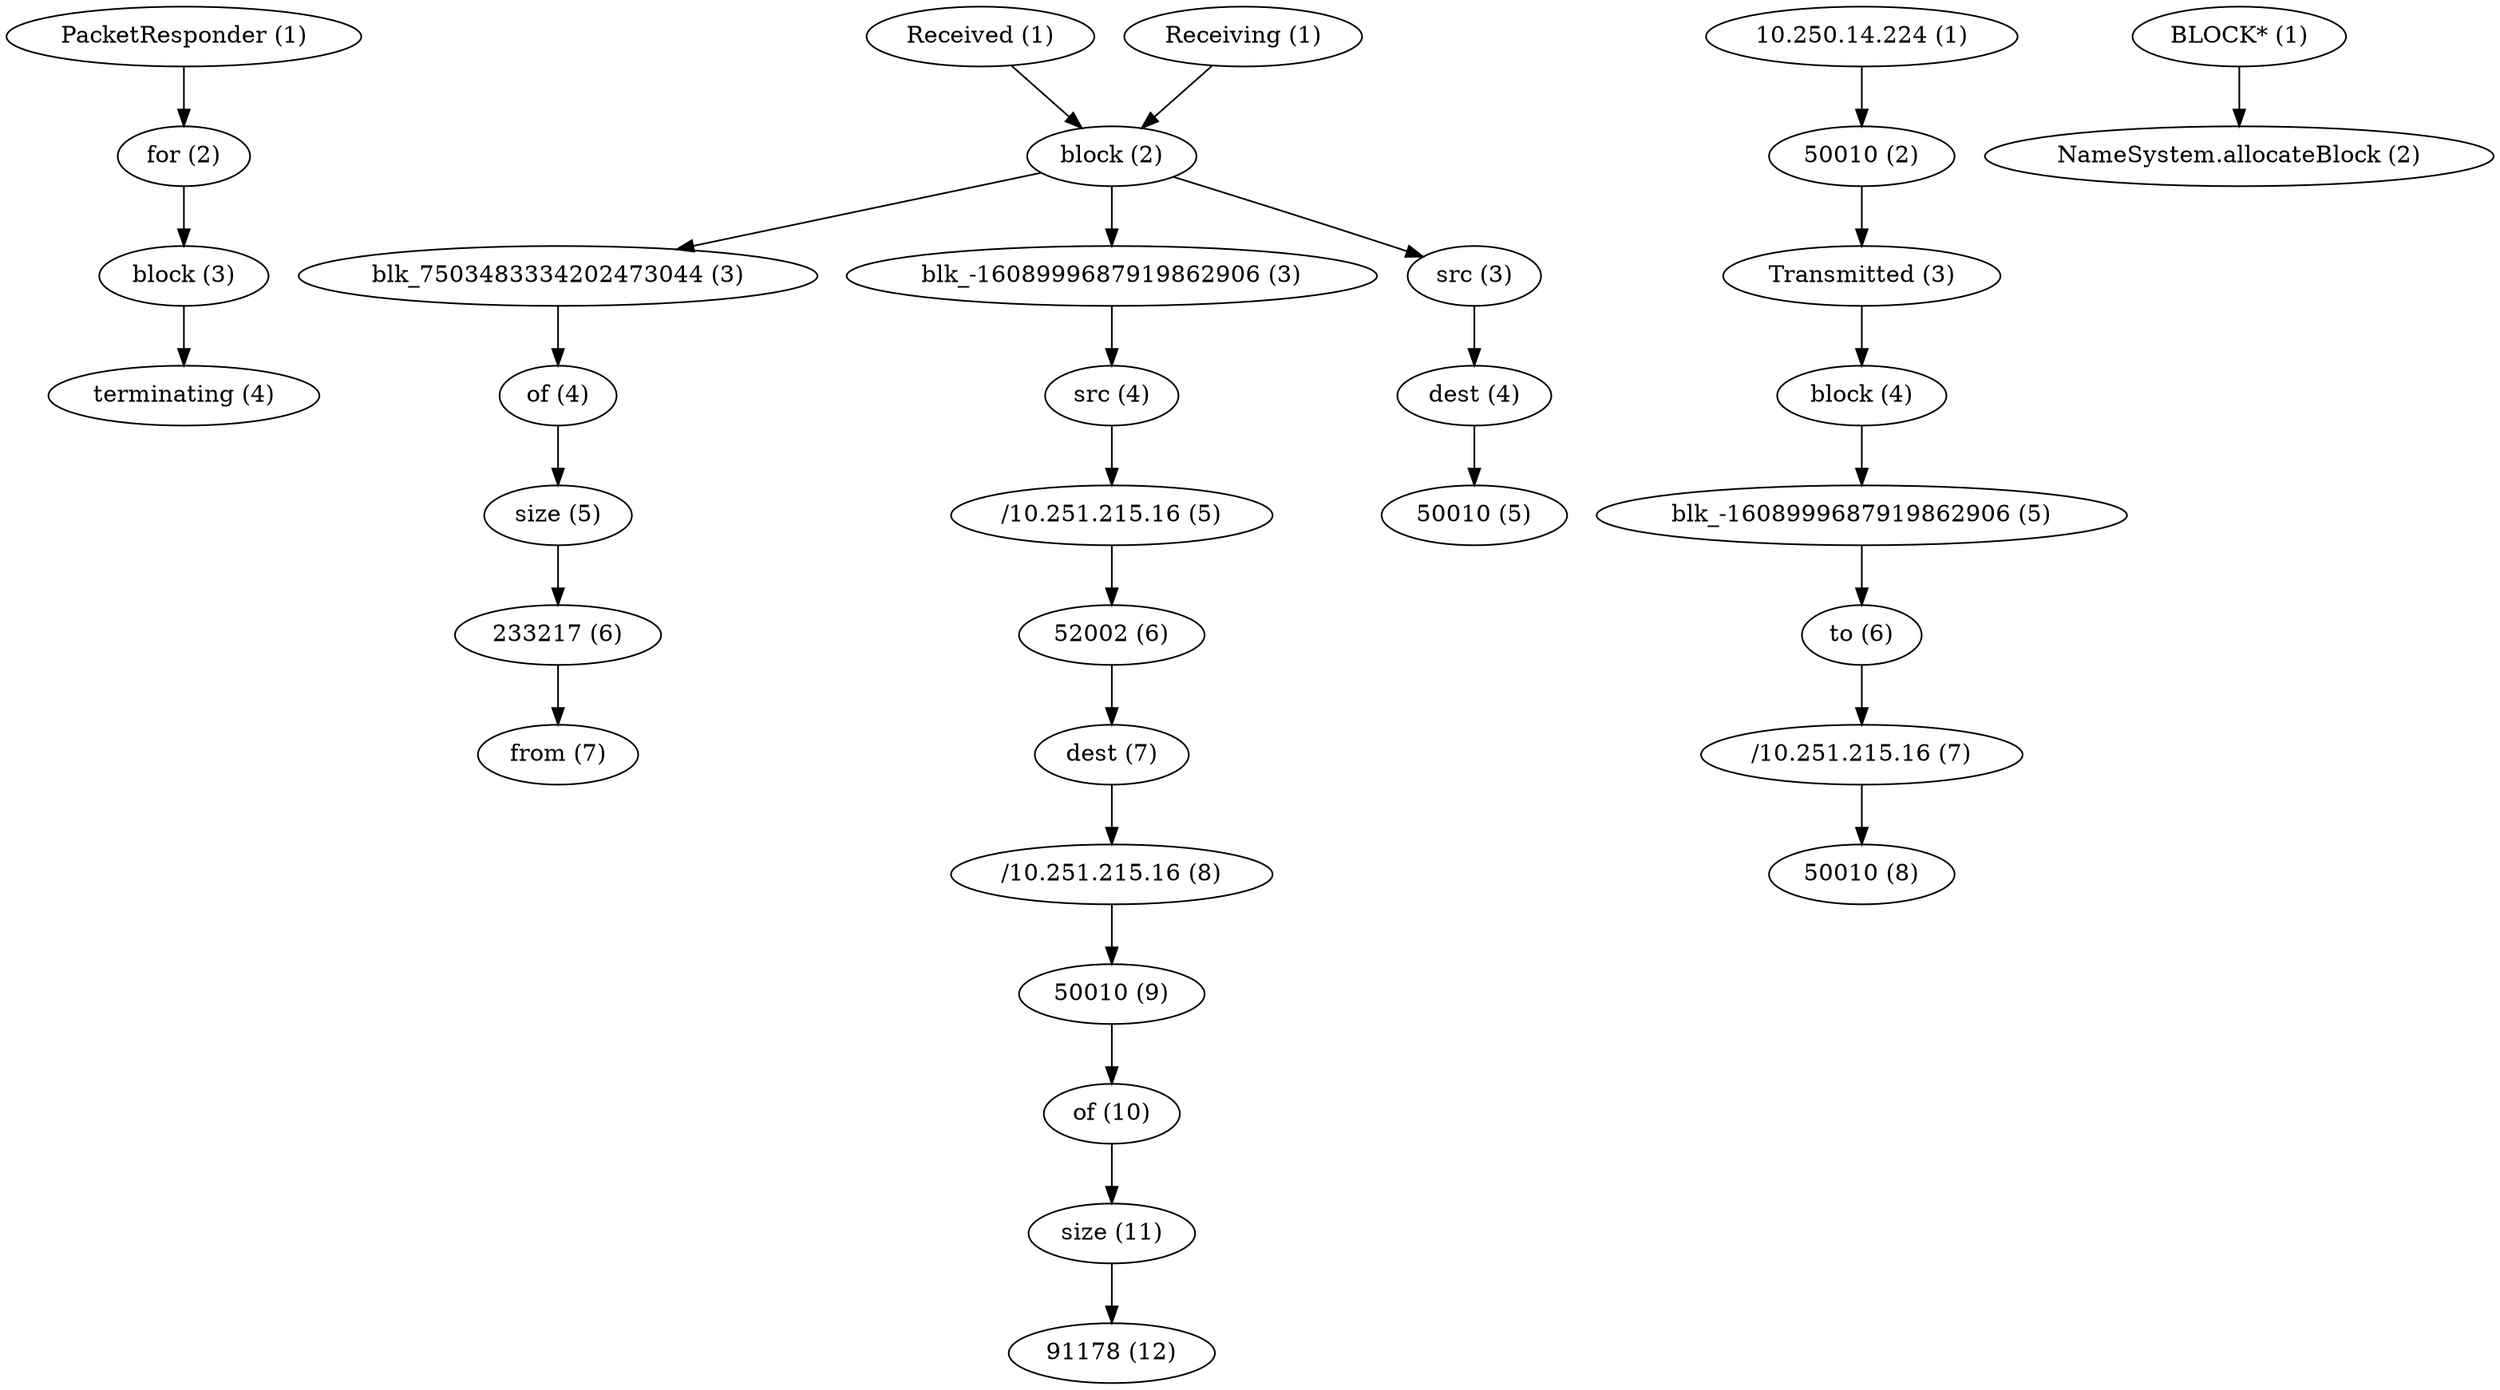 digraph G {
	{
		rank=same
		"PacketResponder (1)"
		"Received (1)"
		"10.250.14.224 (1)"
		"Receiving (1)"
		"BLOCK* (1)"
	}
	"PacketResponder (1)" -> "for (2)"
	"for (2)" -> "block (3)"
	"block (3)" -> "terminating (4)"
	"Received (1)" -> "block (2)"
	"block (2)" -> "blk_7503483334202473044 (3)"
	"block (2)" -> "blk_-1608999687919862906 (3)"
	"blk_7503483334202473044 (3)" -> "of (4)"
	"of (4)" -> "size (5)"
	"size (5)" -> "233217 (6)"
	"233217 (6)" -> "from (7)"
	"blk_-1608999687919862906 (3)" -> "src (4)"
	"src (4)" -> "/10.251.215.16 (5)"
	"/10.251.215.16 (5)" -> "52002 (6)"
	"52002 (6)" -> "dest (7)"
	"dest (7)" -> "/10.251.215.16 (8)"
	"/10.251.215.16 (8)" -> "50010 (9)"
	"50010 (9)" -> "of (10)"
	"of (10)" -> "size (11)"
	"size (11)" -> "91178 (12)"
	"10.250.14.224 (1)" -> "50010 (2)"
	"50010 (2)" -> "Transmitted (3)"
	"Transmitted (3)" -> "block (4)"
	"block (4)" -> "blk_-1608999687919862906 (5)"
	"blk_-1608999687919862906 (5)" -> "to (6)"
	"to (6)" -> "/10.251.215.16 (7)"
	"/10.251.215.16 (7)" -> "50010 (8)"
	"Receiving (1)" -> "block (2)"
	"block (2)" -> "src (3)"
	"src (3)" -> "dest (4)"
	"dest (4)" -> "50010 (5)"
	"BLOCK* (1)" -> "NameSystem.allocateBlock (2)"
}
